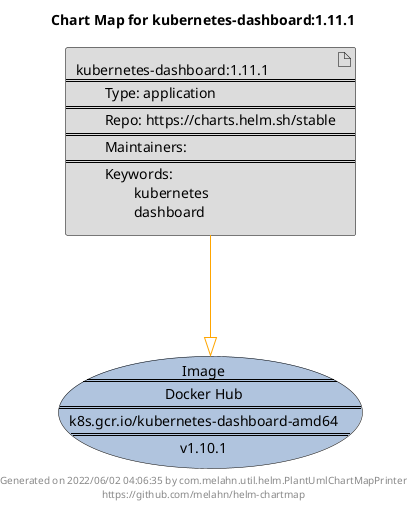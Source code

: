 @startuml
skinparam linetype ortho
skinparam backgroundColor white
skinparam usecaseBorderColor black
skinparam usecaseArrowColor LightSlateGray
skinparam artifactBorderColor black
skinparam artifactArrowColor LightSlateGray

title Chart Map for kubernetes-dashboard:1.11.1

'There is one referenced Helm Chart
artifact "kubernetes-dashboard:1.11.1\n====\n\tType: application\n====\n\tRepo: https://charts.helm.sh/stable\n====\n\tMaintainers: \n====\n\tKeywords: \n\t\tkubernetes\n\t\tdashboard" as kubernetes_dashboard_1_11_1 #Gainsboro

'There is one referenced Docker Image
usecase "Image\n====\nDocker Hub\n====\nk8s.gcr.io/kubernetes-dashboard-amd64\n====\nv1.10.1" as k8s_gcr_io_kubernetes_dashboard_amd64_v1_10_1 #LightSteelBlue

'Chart Dependencies
kubernetes_dashboard_1_11_1--[#orange]-|>k8s_gcr_io_kubernetes_dashboard_amd64_v1_10_1

center footer Generated on 2022/06/02 04:06:35 by com.melahn.util.helm.PlantUmlChartMapPrinter\nhttps://github.com/melahn/helm-chartmap
@enduml
